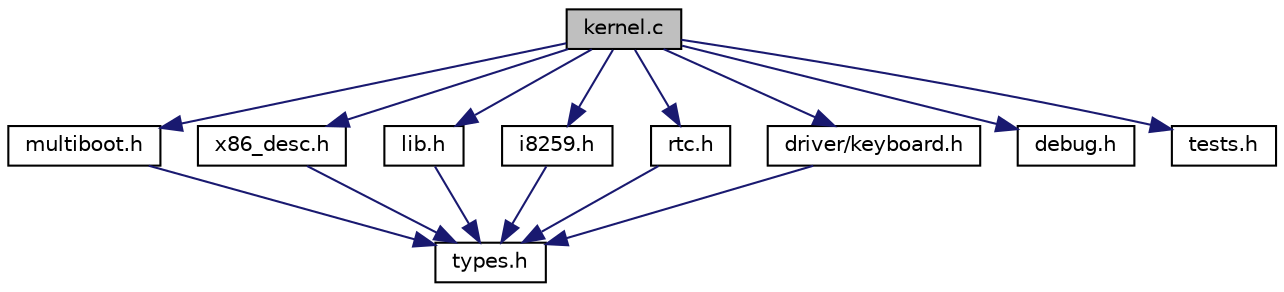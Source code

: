 digraph "kernel.c"
{
  edge [fontname="Helvetica",fontsize="10",labelfontname="Helvetica",labelfontsize="10"];
  node [fontname="Helvetica",fontsize="10",shape=record];
  Node0 [label="kernel.c",height=0.2,width=0.4,color="black", fillcolor="grey75", style="filled", fontcolor="black"];
  Node0 -> Node1 [color="midnightblue",fontsize="10",style="solid",fontname="Helvetica"];
  Node1 [label="multiboot.h",height=0.2,width=0.4,color="black", fillcolor="white", style="filled",URL="$multiboot_8h.html"];
  Node1 -> Node2 [color="midnightblue",fontsize="10",style="solid",fontname="Helvetica"];
  Node2 [label="types.h",height=0.2,width=0.4,color="black", fillcolor="white", style="filled",URL="$types_8h.html"];
  Node0 -> Node3 [color="midnightblue",fontsize="10",style="solid",fontname="Helvetica"];
  Node3 [label="x86_desc.h",height=0.2,width=0.4,color="black", fillcolor="white", style="filled",URL="$x86__desc_8h.html"];
  Node3 -> Node2 [color="midnightblue",fontsize="10",style="solid",fontname="Helvetica"];
  Node0 -> Node4 [color="midnightblue",fontsize="10",style="solid",fontname="Helvetica"];
  Node4 [label="lib.h",height=0.2,width=0.4,color="black", fillcolor="white", style="filled",URL="$lib_8h.html"];
  Node4 -> Node2 [color="midnightblue",fontsize="10",style="solid",fontname="Helvetica"];
  Node0 -> Node5 [color="midnightblue",fontsize="10",style="solid",fontname="Helvetica"];
  Node5 [label="i8259.h",height=0.2,width=0.4,color="black", fillcolor="white", style="filled",URL="$i8259_8h.html"];
  Node5 -> Node2 [color="midnightblue",fontsize="10",style="solid",fontname="Helvetica"];
  Node0 -> Node6 [color="midnightblue",fontsize="10",style="solid",fontname="Helvetica"];
  Node6 [label="rtc.h",height=0.2,width=0.4,color="black", fillcolor="white", style="filled",URL="$rtc_8h.html"];
  Node6 -> Node2 [color="midnightblue",fontsize="10",style="solid",fontname="Helvetica"];
  Node0 -> Node7 [color="midnightblue",fontsize="10",style="solid",fontname="Helvetica"];
  Node7 [label="driver/keyboard.h",height=0.2,width=0.4,color="black", fillcolor="white", style="filled",URL="$keyboard_8h.html"];
  Node7 -> Node2 [color="midnightblue",fontsize="10",style="solid",fontname="Helvetica"];
  Node0 -> Node8 [color="midnightblue",fontsize="10",style="solid",fontname="Helvetica"];
  Node8 [label="debug.h",height=0.2,width=0.4,color="black", fillcolor="white", style="filled",URL="$debug_8h.html"];
  Node0 -> Node9 [color="midnightblue",fontsize="10",style="solid",fontname="Helvetica"];
  Node9 [label="tests.h",height=0.2,width=0.4,color="black", fillcolor="white", style="filled",URL="$tests_8h.html"];
}
